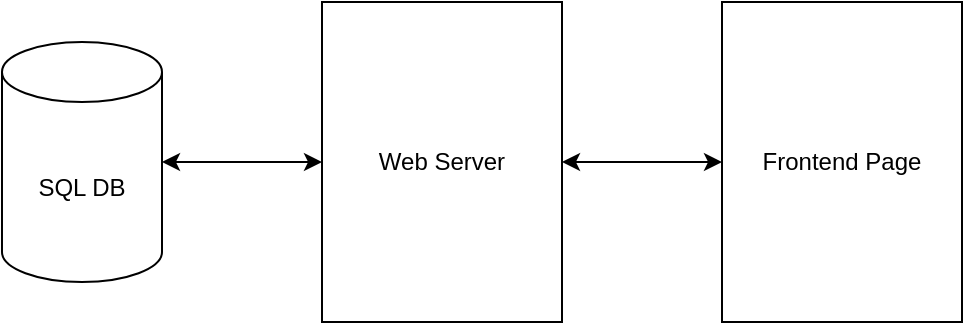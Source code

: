 <mxfile version="17.1.3"><diagram id="DGMKwrcJUx4i3fqZgiZR" name="Page-1"><mxGraphModel dx="1422" dy="762" grid="1" gridSize="10" guides="1" tooltips="1" connect="1" arrows="1" fold="1" page="1" pageScale="1" pageWidth="850" pageHeight="1100" math="0" shadow="0"><root><mxCell id="0"/><mxCell id="1" parent="0"/><mxCell id="MUmvrtArWnVuu8ge7Iu4-1" value="Frontend Page" style="rounded=0;whiteSpace=wrap;html=1;" vertex="1" parent="1"><mxGeometry x="480" y="200" width="120" height="160" as="geometry"/></mxCell><mxCell id="MUmvrtArWnVuu8ge7Iu4-6" style="edgeStyle=orthogonalEdgeStyle;rounded=0;orthogonalLoop=1;jettySize=auto;html=1;exitX=0;exitY=0.5;exitDx=0;exitDy=0;entryX=1;entryY=0.5;entryDx=0;entryDy=0;entryPerimeter=0;startArrow=classic;startFill=1;" edge="1" parent="1" source="MUmvrtArWnVuu8ge7Iu4-2" target="MUmvrtArWnVuu8ge7Iu4-4"><mxGeometry relative="1" as="geometry"/></mxCell><mxCell id="MUmvrtArWnVuu8ge7Iu4-8" style="edgeStyle=orthogonalEdgeStyle;rounded=0;orthogonalLoop=1;jettySize=auto;html=1;exitX=1;exitY=0.5;exitDx=0;exitDy=0;entryX=0;entryY=0.5;entryDx=0;entryDy=0;startArrow=classic;startFill=1;" edge="1" parent="1" source="MUmvrtArWnVuu8ge7Iu4-2" target="MUmvrtArWnVuu8ge7Iu4-1"><mxGeometry relative="1" as="geometry"/></mxCell><mxCell id="MUmvrtArWnVuu8ge7Iu4-2" value="Web Server" style="rounded=0;whiteSpace=wrap;html=1;" vertex="1" parent="1"><mxGeometry x="280" y="200" width="120" height="160" as="geometry"/></mxCell><mxCell id="MUmvrtArWnVuu8ge7Iu4-4" value="SQL DB" style="shape=cylinder3;whiteSpace=wrap;html=1;boundedLbl=1;backgroundOutline=1;size=15;" vertex="1" parent="1"><mxGeometry x="120" y="220" width="80" height="120" as="geometry"/></mxCell></root></mxGraphModel></diagram></mxfile>